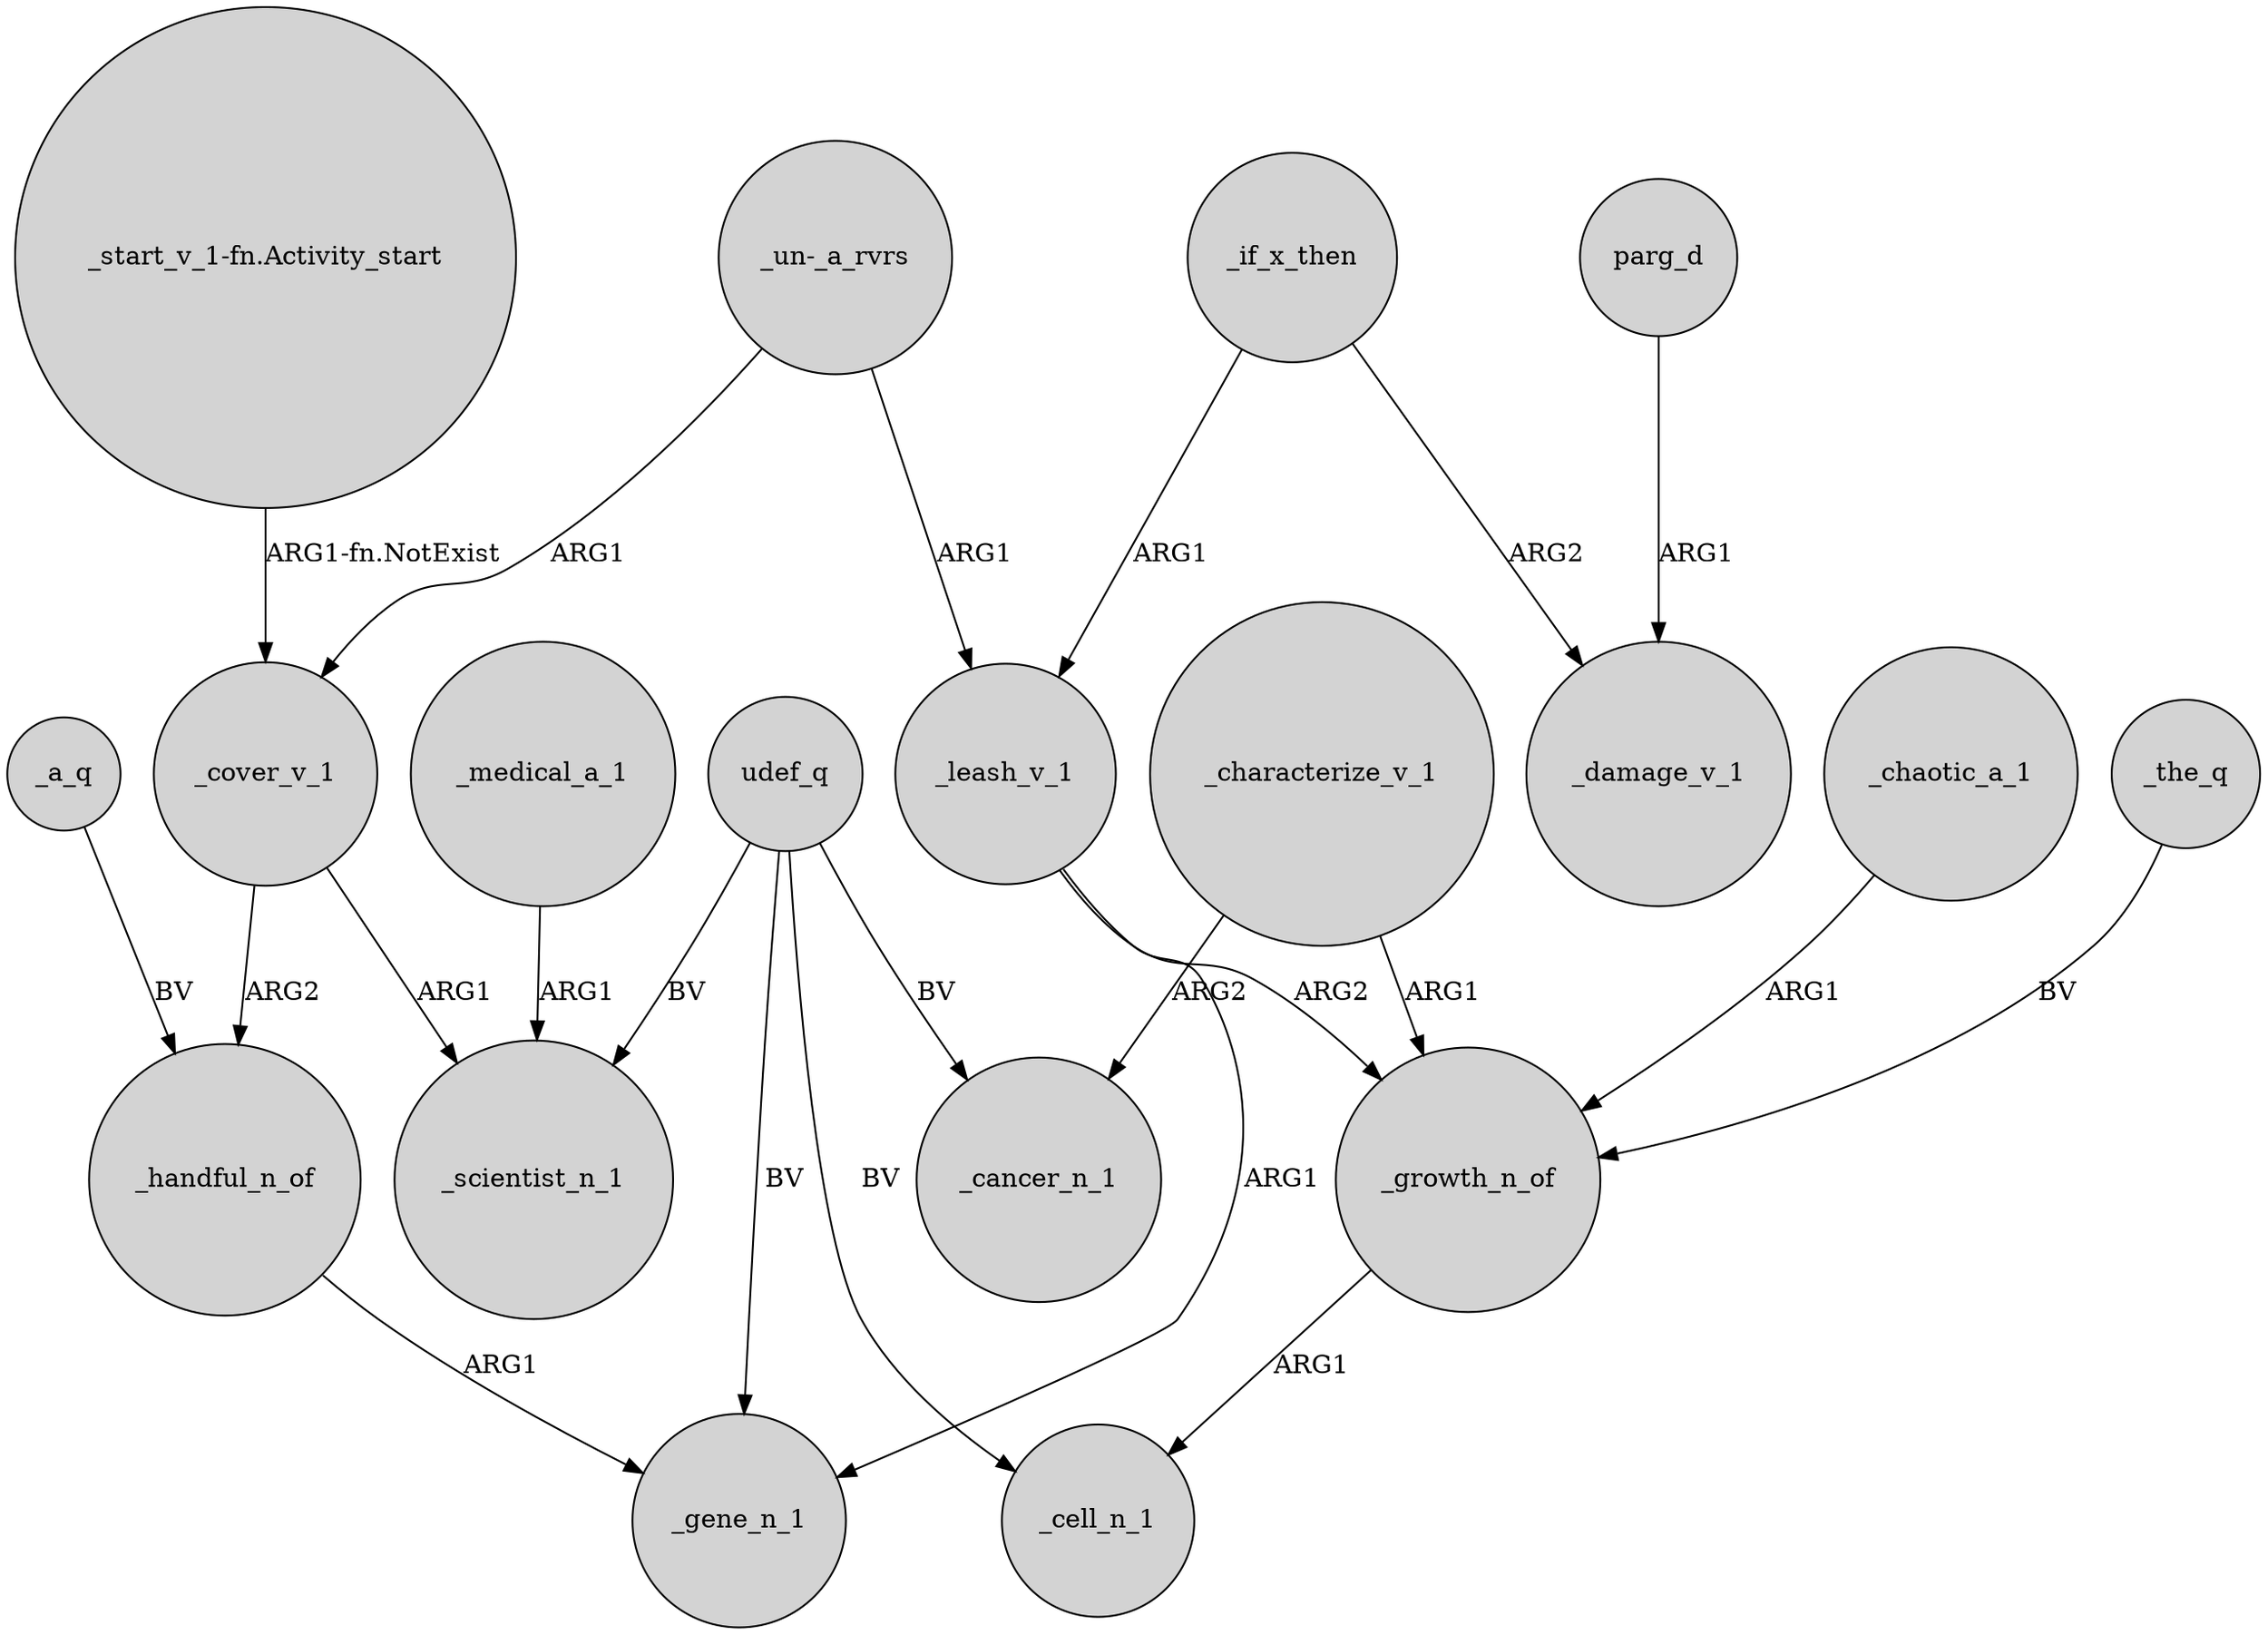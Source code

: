 digraph {
	node [shape=circle style=filled]
	udef_q -> _cancer_n_1 [label=BV]
	_leash_v_1 -> _growth_n_of [label=ARG2]
	_cover_v_1 -> _handful_n_of [label=ARG2]
	"_un-_a_rvrs" -> _cover_v_1 [label=ARG1]
	_characterize_v_1 -> _cancer_n_1 [label=ARG2]
	_medical_a_1 -> _scientist_n_1 [label=ARG1]
	_chaotic_a_1 -> _growth_n_of [label=ARG1]
	_growth_n_of -> _cell_n_1 [label=ARG1]
	parg_d -> _damage_v_1 [label=ARG1]
	udef_q -> _gene_n_1 [label=BV]
	_leash_v_1 -> _gene_n_1 [label=ARG1]
	_a_q -> _handful_n_of [label=BV]
	_if_x_then -> _damage_v_1 [label=ARG2]
	udef_q -> _cell_n_1 [label=BV]
	_the_q -> _growth_n_of [label=BV]
	_cover_v_1 -> _scientist_n_1 [label=ARG1]
	"_un-_a_rvrs" -> _leash_v_1 [label=ARG1]
	udef_q -> _scientist_n_1 [label=BV]
	_handful_n_of -> _gene_n_1 [label=ARG1]
	_if_x_then -> _leash_v_1 [label=ARG1]
	"_start_v_1-fn.Activity_start" -> _cover_v_1 [label="ARG1-fn.NotExist"]
	_characterize_v_1 -> _growth_n_of [label=ARG1]
}
